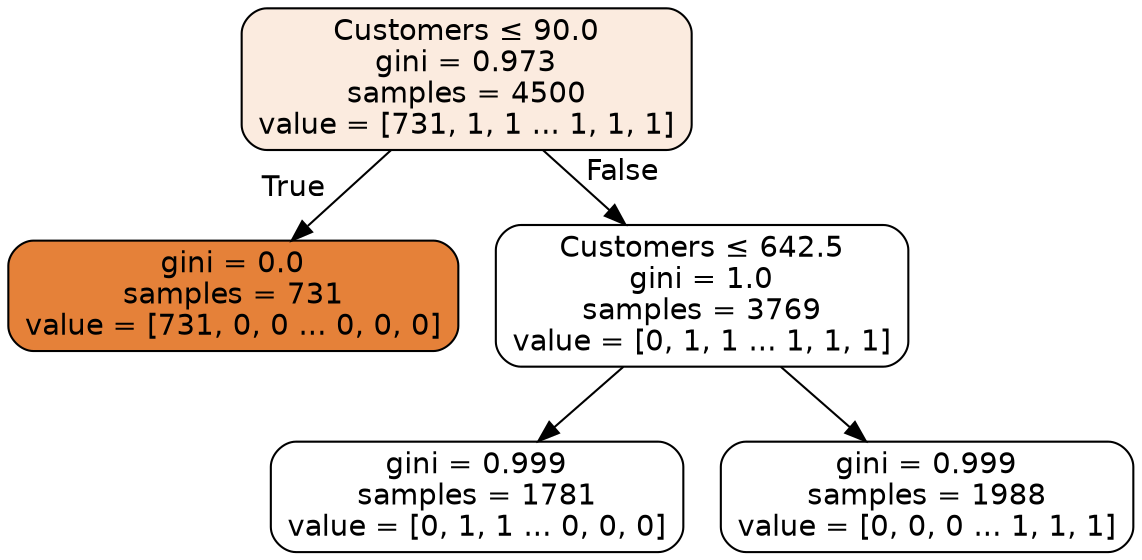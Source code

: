 digraph Tree {
node [shape=box, style="filled, rounded", color="black", fontname=helvetica] ;
edge [fontname=helvetica] ;
0 [label=<Customers &le; 90.0<br/>gini = 0.973<br/>samples = 4500<br/>value = [731, 1, 1 ... 1, 1, 1]>, fillcolor="#fbebdf"] ;
1 [label=<gini = 0.0<br/>samples = 731<br/>value = [731, 0, 0 ... 0, 0, 0]>, fillcolor="#e58139"] ;
0 -> 1 [labeldistance=2.5, labelangle=45, headlabel="True"] ;
2 [label=<Customers &le; 642.5<br/>gini = 1.0<br/>samples = 3769<br/>value = [0, 1, 1 ... 1, 1, 1]>, fillcolor="#ffffff"] ;
0 -> 2 [labeldistance=2.5, labelangle=-45, headlabel="False"] ;
3 [label=<gini = 0.999<br/>samples = 1781<br/>value = [0, 1, 1 ... 0, 0, 0]>, fillcolor="#ffffff"] ;
2 -> 3 ;
4 [label=<gini = 0.999<br/>samples = 1988<br/>value = [0, 0, 0 ... 1, 1, 1]>, fillcolor="#ffffff"] ;
2 -> 4 ;
}